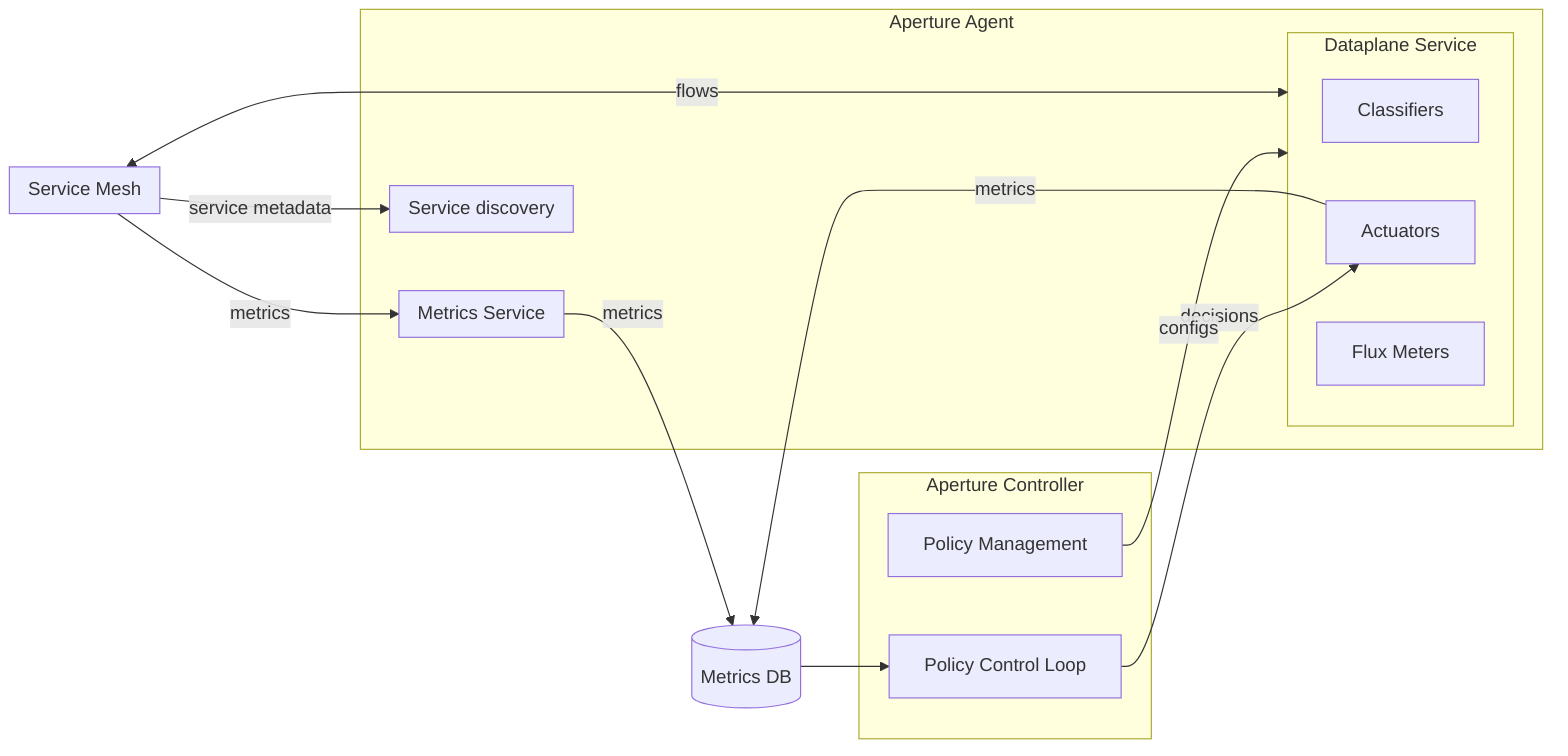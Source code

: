 flowchart LR
    subgraph agent["Aperture Agent"]
        subgraph sd["Service discovery"]
        end
        subgraph metrics["Metrics Service"]
        end
        subgraph fcs["Dataplane Service"]
            classifiers["Classifiers"]
            actuators["Actuators"]
            fluxmeters["Flux Meters"]
        end
    end
    subgraph controller["Aperture Controller"]
        mgmt[Policy Management]
        loop[Policy Control Loop]
    end
    subgraph mesh["Service Mesh"]
    end
    db[("Metrics DB")]
    mgmt-->|configs| fcs
    loop-->|decisions| actuators
    mesh -->|metrics| metrics
    mesh -->|service metadata| sd
    mesh <-->|flows| fcs
    actuators -->|metrics| db
    metrics -->|metrics| db
    db --> loop